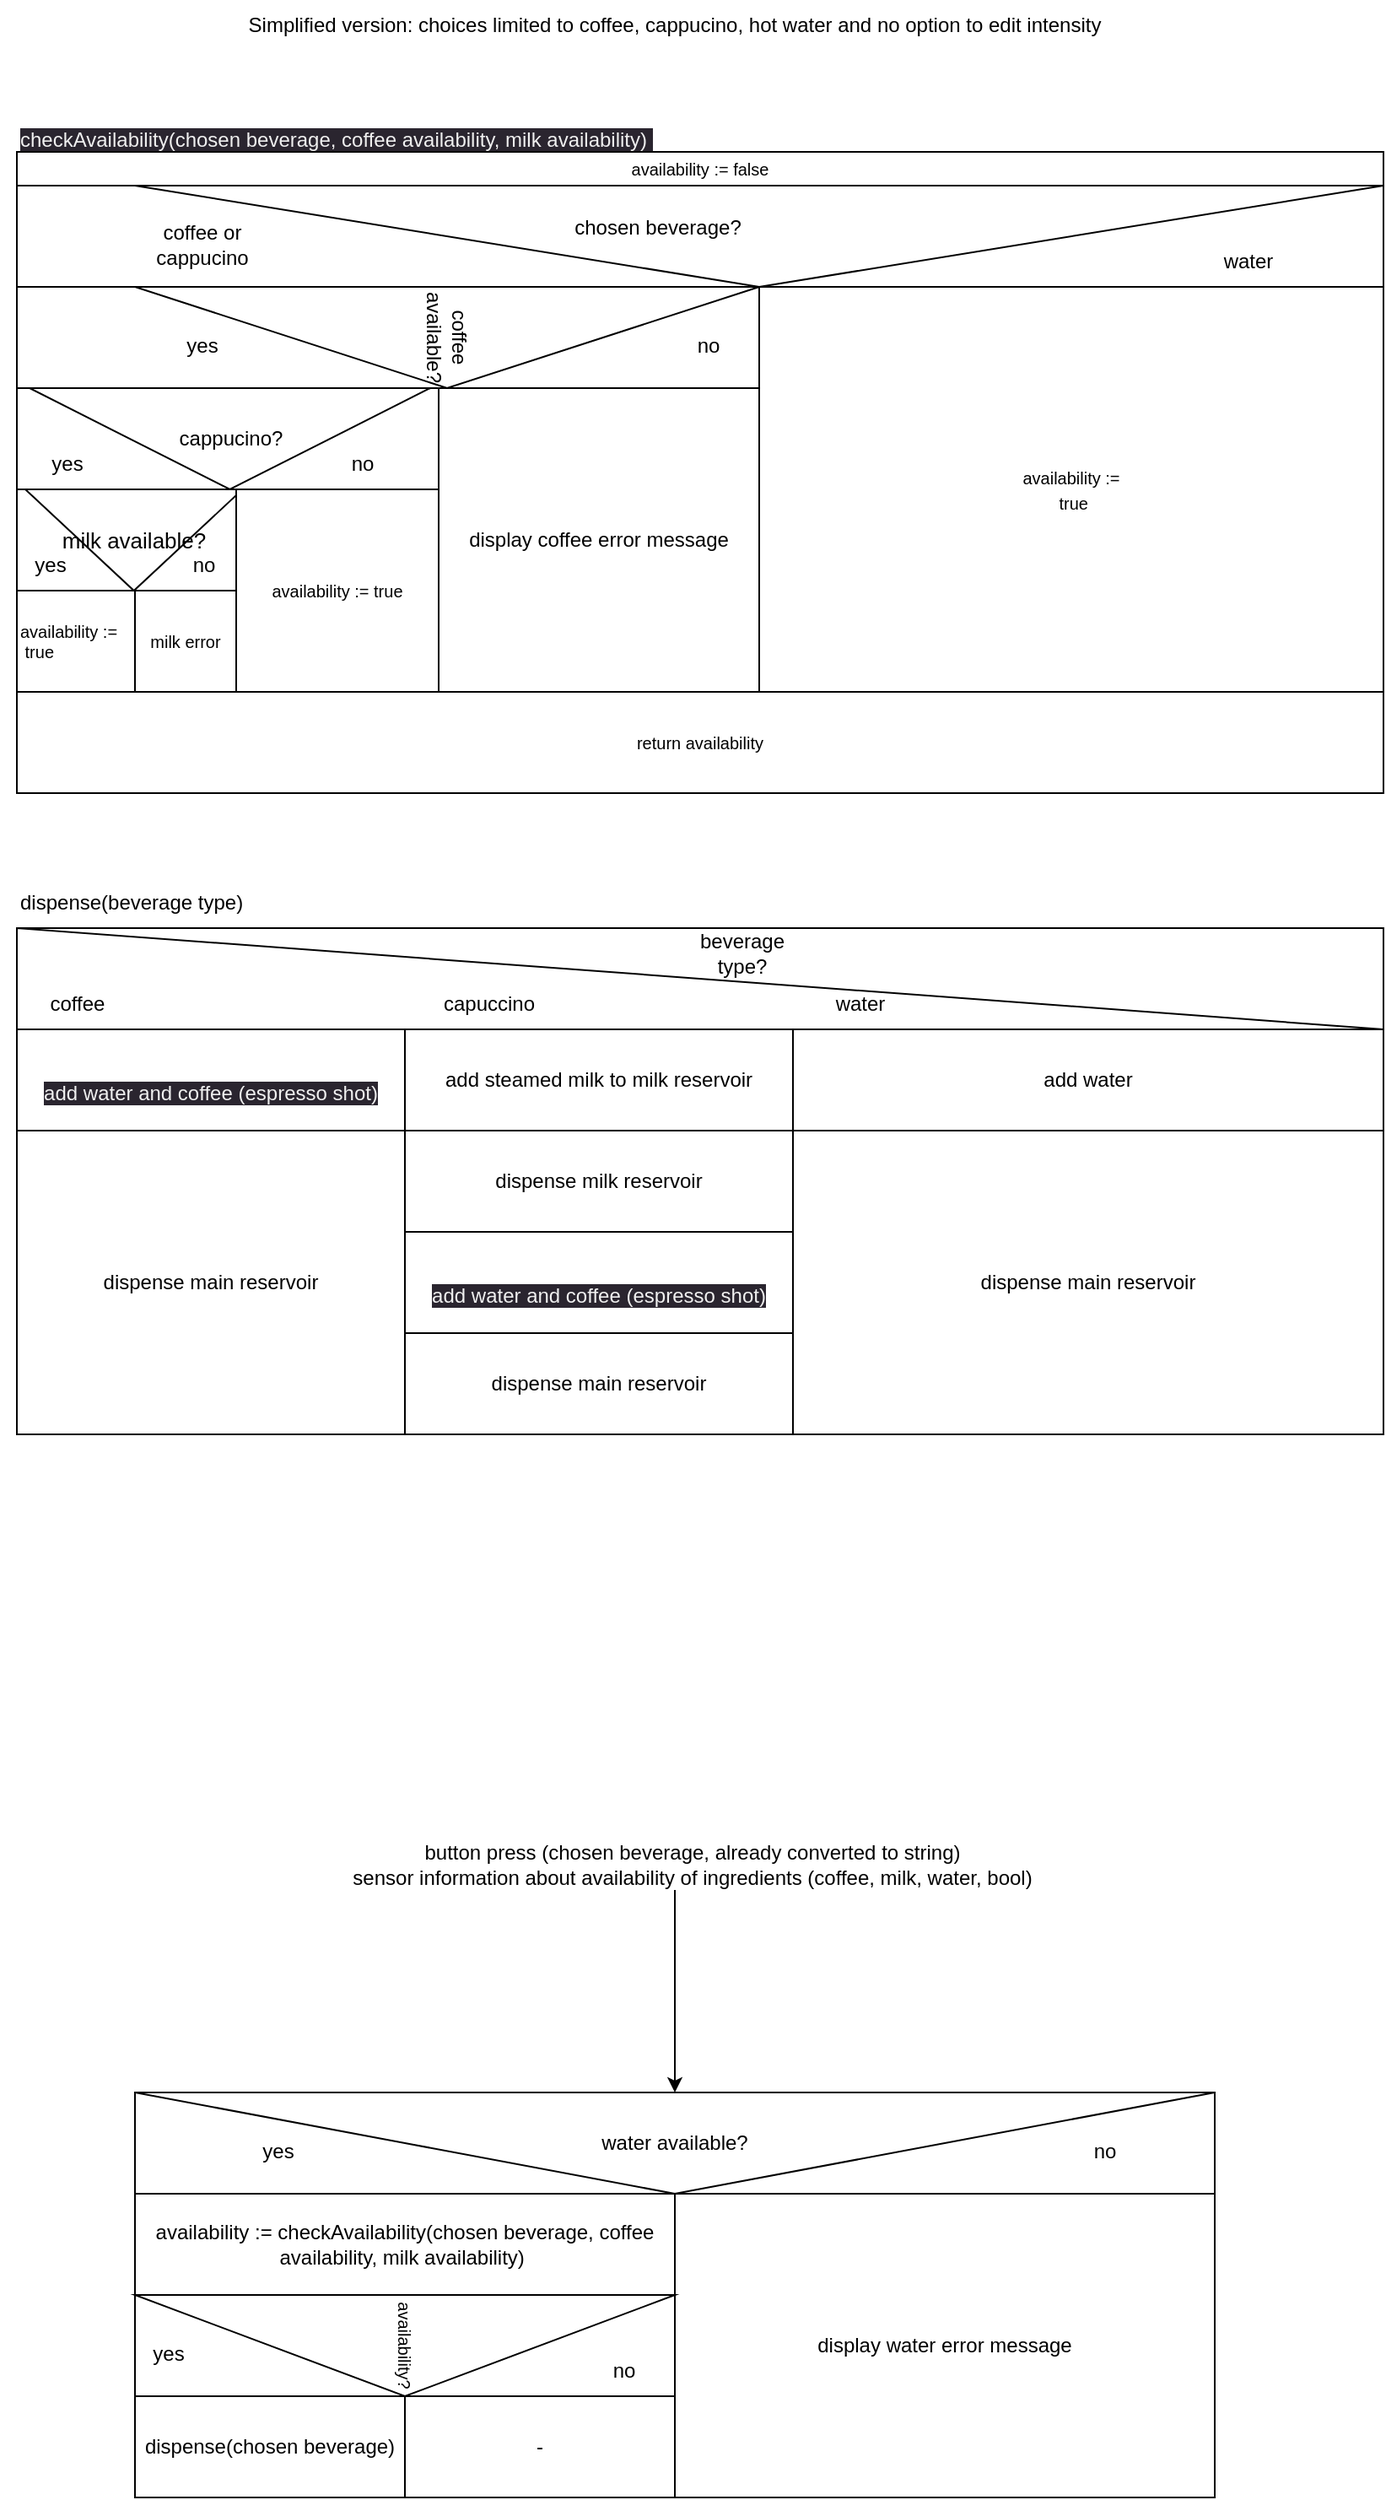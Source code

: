 <mxfile>
    <diagram id="AndmlG8OXz59sX7ShXyj" name="Page-1">
        <mxGraphModel dx="1002" dy="1671" grid="1" gridSize="10" guides="1" tooltips="1" connect="1" arrows="1" fold="1" page="1" pageScale="1" pageWidth="850" pageHeight="1100" background="none" math="0" shadow="0">
            <root>
                <mxCell id="0"/>
                <mxCell id="1" parent="0"/>
                <mxCell id="106" value="" style="rounded=0;whiteSpace=wrap;html=1;" vertex="1" parent="1">
                    <mxGeometry x="10" y="-780" width="130" height="60" as="geometry"/>
                </mxCell>
                <mxCell id="13" style="edgeStyle=none;html=1;endArrow=none;endFill=0;startArrow=classic;startFill=1;exitX=0;exitY=0.5;exitDx=0;exitDy=0;" edge="1" parent="1" source="48">
                    <mxGeometry relative="1" as="geometry">
                        <mxPoint x="400" y="50" as="targetPoint"/>
                    </mxGeometry>
                </mxCell>
                <mxCell id="8" value="availability := checkAvailability(chosen beverage, coffee availability, milk availability)&amp;nbsp;" style="rounded=0;whiteSpace=wrap;html=1;" vertex="1" parent="1">
                    <mxGeometry x="80" y="230" width="320" height="60" as="geometry"/>
                </mxCell>
                <mxCell id="14" value="button press (chosen beverage, already converted to string)&lt;br&gt;sensor information about availability of ingredients (coffee, milk, water, bool)" style="text;html=1;align=center;verticalAlign=middle;resizable=0;points=[];autosize=1;strokeColor=none;fillColor=none;" vertex="1" parent="1">
                    <mxGeometry x="195" y="15" width="430" height="40" as="geometry"/>
                </mxCell>
                <mxCell id="16" value="&lt;br&gt;&lt;span style=&quot;color: rgb(240, 240, 240); font-family: Helvetica; font-size: 12px; font-style: normal; font-variant-ligatures: normal; font-variant-caps: normal; font-weight: 400; letter-spacing: normal; orphans: 2; text-indent: 0px; text-transform: none; widows: 2; word-spacing: 0px; -webkit-text-stroke-width: 0px; background-color: rgb(42, 37, 47); text-decoration-thickness: initial; text-decoration-style: initial; text-decoration-color: initial; float: none; display: inline !important;&quot;&gt;checkAvailability(chosen beverage, coffee availability, milk availability)&amp;nbsp;&lt;/span&gt;&lt;br&gt;" style="text;html=1;strokeColor=none;fillColor=none;align=left;verticalAlign=middle;whiteSpace=wrap;rounded=0;" vertex="1" parent="1">
                    <mxGeometry x="10" y="-1030" width="640" height="70" as="geometry"/>
                </mxCell>
                <mxCell id="47" value="" style="rounded=0;whiteSpace=wrap;html=1;" vertex="1" parent="1">
                    <mxGeometry x="80" y="170" width="640" height="60" as="geometry"/>
                </mxCell>
                <mxCell id="48" value="water available?" style="triangle;whiteSpace=wrap;html=1;rotation=90;horizontal=0;" vertex="1" parent="1">
                    <mxGeometry x="370" y="-120" width="60" height="640" as="geometry"/>
                </mxCell>
                <mxCell id="49" value="yes" style="text;html=1;strokeColor=none;fillColor=none;align=center;verticalAlign=middle;whiteSpace=wrap;rounded=0;" vertex="1" parent="1">
                    <mxGeometry x="135" y="190" width="60" height="30" as="geometry"/>
                </mxCell>
                <mxCell id="50" value="no" style="text;html=1;strokeColor=none;fillColor=none;align=center;verticalAlign=middle;whiteSpace=wrap;rounded=0;" vertex="1" parent="1">
                    <mxGeometry x="625" y="190" width="60" height="30" as="geometry"/>
                </mxCell>
                <mxCell id="52" value="display water error message" style="rounded=0;whiteSpace=wrap;html=1;" vertex="1" parent="1">
                    <mxGeometry x="400" y="230" width="320" height="180" as="geometry"/>
                </mxCell>
                <mxCell id="69" value="" style="rounded=0;whiteSpace=wrap;html=1;" vertex="1" parent="1">
                    <mxGeometry x="10" y="-960" width="810" height="60" as="geometry"/>
                </mxCell>
                <mxCell id="70" value="" style="triangle;whiteSpace=wrap;html=1;rotation=90;" vertex="1" parent="1">
                    <mxGeometry x="420" y="-1300" width="60" height="740" as="geometry"/>
                </mxCell>
                <mxCell id="71" value="Simplified version: choices limited to coffee, cappucino, hot water and no option to edit intensity" style="text;html=1;strokeColor=none;fillColor=none;align=center;verticalAlign=middle;whiteSpace=wrap;rounded=0;" vertex="1" parent="1">
                    <mxGeometry x="90" y="-1070" width="620" height="30" as="geometry"/>
                </mxCell>
                <mxCell id="73" value="chosen beverage?" style="text;html=1;strokeColor=none;fillColor=none;align=center;verticalAlign=middle;whiteSpace=wrap;rounded=0;" vertex="1" parent="1">
                    <mxGeometry x="290" y="-950" width="200" height="30" as="geometry"/>
                </mxCell>
                <mxCell id="74" value="coffee or cappucino" style="text;html=1;strokeColor=none;fillColor=none;align=center;verticalAlign=middle;whiteSpace=wrap;rounded=0;" vertex="1" parent="1">
                    <mxGeometry x="90" y="-940" width="60" height="30" as="geometry"/>
                </mxCell>
                <mxCell id="75" value="water" style="text;html=1;strokeColor=none;fillColor=none;align=center;verticalAlign=middle;whiteSpace=wrap;rounded=0;" vertex="1" parent="1">
                    <mxGeometry x="710" y="-930" width="60" height="30" as="geometry"/>
                </mxCell>
                <mxCell id="90" value="" style="rounded=0;whiteSpace=wrap;html=1;" vertex="1" parent="1">
                    <mxGeometry x="10" y="-900" width="440" height="60" as="geometry"/>
                </mxCell>
                <mxCell id="91" value="&lt;span style=&quot;font-size: 10px; text-align: left;&quot;&gt;availability&amp;nbsp;&lt;/span&gt;&lt;span style=&quot;font-size: 10px; text-align: left;&quot;&gt;:=&lt;/span&gt;&lt;span style=&quot;font-size: 10px; text-align: left;&quot;&gt;&lt;br&gt;&amp;nbsp;true&lt;/span&gt;" style="rounded=0;whiteSpace=wrap;html=1;" vertex="1" parent="1">
                    <mxGeometry x="450" y="-900" width="370" height="240" as="geometry"/>
                </mxCell>
                <mxCell id="92" value="coffee available?" style="triangle;whiteSpace=wrap;html=1;rotation=90;" vertex="1" parent="1">
                    <mxGeometry x="235" y="-1055" width="60" height="370" as="geometry"/>
                </mxCell>
                <mxCell id="95" value="yes" style="text;html=1;strokeColor=none;fillColor=none;align=center;verticalAlign=middle;whiteSpace=wrap;rounded=0;" vertex="1" parent="1">
                    <mxGeometry x="90" y="-880" width="60" height="30" as="geometry"/>
                </mxCell>
                <mxCell id="97" value="" style="rounded=0;whiteSpace=wrap;html=1;" vertex="1" parent="1">
                    <mxGeometry x="10" y="-840" width="250" height="60" as="geometry"/>
                </mxCell>
                <mxCell id="98" value="display coffee error message" style="rounded=0;whiteSpace=wrap;html=1;" vertex="1" parent="1">
                    <mxGeometry x="260" y="-840" width="190" height="180" as="geometry"/>
                </mxCell>
                <mxCell id="99" value="cappucino?" style="triangle;whiteSpace=wrap;html=1;rotation=90;horizontal=0;" vertex="1" parent="1">
                    <mxGeometry x="106.25" y="-928.75" width="60" height="237.5" as="geometry"/>
                </mxCell>
                <mxCell id="101" value="yes" style="text;html=1;strokeColor=none;fillColor=none;align=center;verticalAlign=middle;whiteSpace=wrap;rounded=0;" vertex="1" parent="1">
                    <mxGeometry x="10" y="-810" width="60" height="30" as="geometry"/>
                </mxCell>
                <mxCell id="102" value="no" style="text;html=1;strokeColor=none;fillColor=none;align=center;verticalAlign=middle;whiteSpace=wrap;rounded=0;" vertex="1" parent="1">
                    <mxGeometry x="170" y="-810" width="90" height="30" as="geometry"/>
                </mxCell>
                <mxCell id="104" value="&lt;font style=&quot;font-size: 13px;&quot;&gt;milk available?&lt;/font&gt;" style="triangle;whiteSpace=wrap;html=1;rotation=90;horizontal=0;" vertex="1" parent="1">
                    <mxGeometry x="49.38" y="-814.37" width="60" height="128.75" as="geometry"/>
                </mxCell>
                <mxCell id="105" value="&lt;span style=&quot;font-size: 10px; text-align: left;&quot;&gt;availability := true&lt;/span&gt;" style="rounded=0;whiteSpace=wrap;html=1;" vertex="1" parent="1">
                    <mxGeometry x="140" y="-780" width="120" height="120" as="geometry"/>
                </mxCell>
                <mxCell id="107" value="no" style="text;html=1;strokeColor=none;fillColor=none;align=center;verticalAlign=middle;whiteSpace=wrap;rounded=0;" vertex="1" parent="1">
                    <mxGeometry x="390" y="-880" width="60" height="30" as="geometry"/>
                </mxCell>
                <mxCell id="108" value="availability :=&lt;br&gt;&amp;nbsp;true" style="rounded=0;whiteSpace=wrap;html=1;fontSize=10;align=left;" vertex="1" parent="1">
                    <mxGeometry x="10" y="-720" width="130" height="60" as="geometry"/>
                </mxCell>
                <mxCell id="110" value="yes" style="text;html=1;strokeColor=none;fillColor=none;align=center;verticalAlign=middle;whiteSpace=wrap;rounded=0;" vertex="1" parent="1">
                    <mxGeometry y="-750" width="60" height="30" as="geometry"/>
                </mxCell>
                <mxCell id="111" value="no" style="text;html=1;strokeColor=none;fillColor=none;align=center;verticalAlign=middle;whiteSpace=wrap;rounded=0;" vertex="1" parent="1">
                    <mxGeometry x="76.25" y="-750" width="90" height="30" as="geometry"/>
                </mxCell>
                <mxCell id="112" value="milk error" style="rounded=0;whiteSpace=wrap;html=1;fontSize=10;" vertex="1" parent="1">
                    <mxGeometry x="80" y="-720" width="60" height="60" as="geometry"/>
                </mxCell>
                <mxCell id="113" value="return availability" style="rounded=0;whiteSpace=wrap;html=1;fontSize=10;" vertex="1" parent="1">
                    <mxGeometry x="10" y="-660" width="810" height="60" as="geometry"/>
                </mxCell>
                <mxCell id="114" value="availability := false" style="rounded=0;whiteSpace=wrap;html=1;fontSize=10;" vertex="1" parent="1">
                    <mxGeometry x="10" y="-980" width="810" height="20" as="geometry"/>
                </mxCell>
                <mxCell id="115" value="" style="rounded=0;whiteSpace=wrap;html=1;fontSize=10;" vertex="1" parent="1">
                    <mxGeometry x="80" y="290" width="320" height="60" as="geometry"/>
                </mxCell>
                <mxCell id="116" value="availability?" style="triangle;whiteSpace=wrap;html=1;fontSize=10;rotation=90;" vertex="1" parent="1">
                    <mxGeometry x="210" y="160" width="60" height="320" as="geometry"/>
                </mxCell>
                <mxCell id="117" value="yes" style="text;html=1;strokeColor=none;fillColor=none;align=center;verticalAlign=middle;whiteSpace=wrap;rounded=0;" vertex="1" parent="1">
                    <mxGeometry x="70" y="310" width="60" height="30" as="geometry"/>
                </mxCell>
                <mxCell id="118" value="no" style="text;html=1;strokeColor=none;fillColor=none;align=center;verticalAlign=middle;whiteSpace=wrap;rounded=0;" vertex="1" parent="1">
                    <mxGeometry x="340" y="320" width="60" height="30" as="geometry"/>
                </mxCell>
                <mxCell id="119" value="-" style="rounded=0;whiteSpace=wrap;html=1;" vertex="1" parent="1">
                    <mxGeometry x="240" y="350" width="160" height="60" as="geometry"/>
                </mxCell>
                <mxCell id="120" value="dispense(chosen beverage)" style="rounded=0;whiteSpace=wrap;html=1;" vertex="1" parent="1">
                    <mxGeometry x="80" y="350" width="160" height="60" as="geometry"/>
                </mxCell>
                <mxCell id="121" value="" style="rounded=0;whiteSpace=wrap;html=1;fontSize=10;" vertex="1" parent="1">
                    <mxGeometry x="10" y="-520" width="810" height="60" as="geometry"/>
                </mxCell>
                <mxCell id="122" value="dispense(beverage type)" style="text;html=1;strokeColor=none;fillColor=none;align=left;verticalAlign=middle;whiteSpace=wrap;rounded=0;fontSize=12;" vertex="1" parent="1">
                    <mxGeometry x="10" y="-550" width="440" height="30" as="geometry"/>
                </mxCell>
                <mxCell id="128" value="" style="verticalLabelPosition=bottom;verticalAlign=top;html=1;shape=mxgraph.basic.orthogonal_triangle" vertex="1" parent="1">
                    <mxGeometry x="10" y="-520" width="810" height="60" as="geometry"/>
                </mxCell>
                <mxCell id="129" value="water" style="text;html=1;strokeColor=none;fillColor=none;align=center;verticalAlign=middle;whiteSpace=wrap;rounded=0;fontSize=12;" vertex="1" parent="1">
                    <mxGeometry x="480" y="-490" width="60" height="30" as="geometry"/>
                </mxCell>
                <mxCell id="130" value="coffee" style="text;html=1;strokeColor=none;fillColor=none;align=center;verticalAlign=middle;whiteSpace=wrap;rounded=0;fontSize=12;" vertex="1" parent="1">
                    <mxGeometry x="16.25" y="-490" width="60" height="30" as="geometry"/>
                </mxCell>
                <mxCell id="131" value="capuccino" style="text;html=1;strokeColor=none;fillColor=none;align=center;verticalAlign=middle;whiteSpace=wrap;rounded=0;fontSize=12;" vertex="1" parent="1">
                    <mxGeometry x="260" y="-490" width="60" height="30" as="geometry"/>
                </mxCell>
                <mxCell id="132" value="&lt;br&gt;&lt;span style=&quot;color: rgb(240, 240, 240); font-family: Helvetica; font-size: 12px; font-style: normal; font-variant-ligatures: normal; font-variant-caps: normal; font-weight: 400; letter-spacing: normal; orphans: 2; text-align: center; text-indent: 0px; text-transform: none; widows: 2; word-spacing: 0px; -webkit-text-stroke-width: 0px; background-color: rgb(42, 37, 47); text-decoration-thickness: initial; text-decoration-style: initial; text-decoration-color: initial; float: none; display: inline !important;&quot;&gt;add water and coffee (espresso shot)&lt;/span&gt;&lt;br&gt;" style="rounded=0;whiteSpace=wrap;html=1;fontSize=12;" vertex="1" parent="1">
                    <mxGeometry x="10" y="-460" width="230" height="60" as="geometry"/>
                </mxCell>
                <mxCell id="133" value="add steamed milk to milk reservoir" style="rounded=0;whiteSpace=wrap;html=1;fontSize=12;" vertex="1" parent="1">
                    <mxGeometry x="240" y="-460" width="230" height="60" as="geometry"/>
                </mxCell>
                <mxCell id="134" value="add water" style="rounded=0;whiteSpace=wrap;html=1;fontSize=12;" vertex="1" parent="1">
                    <mxGeometry x="470" y="-460" width="350" height="60" as="geometry"/>
                </mxCell>
                <mxCell id="137" value="dispense main reservoir" style="rounded=0;whiteSpace=wrap;html=1;fontSize=12;" vertex="1" parent="1">
                    <mxGeometry x="470" y="-400" width="350" height="180" as="geometry"/>
                </mxCell>
                <mxCell id="138" value="dispense milk reservoir" style="rounded=0;whiteSpace=wrap;html=1;fontSize=12;" vertex="1" parent="1">
                    <mxGeometry x="240" y="-400" width="230" height="60" as="geometry"/>
                </mxCell>
                <mxCell id="140" value="dispense main reservoir" style="rounded=0;whiteSpace=wrap;html=1;fontSize=12;" vertex="1" parent="1">
                    <mxGeometry x="240" y="-280" width="230" height="60" as="geometry"/>
                </mxCell>
                <mxCell id="142" value="dispense main reservoir" style="rounded=0;whiteSpace=wrap;html=1;fontSize=12;" vertex="1" parent="1">
                    <mxGeometry x="10" y="-400" width="230" height="180" as="geometry"/>
                </mxCell>
                <mxCell id="143" value="&lt;br&gt;&lt;span style=&quot;color: rgb(240, 240, 240); font-family: Helvetica; font-size: 12px; font-style: normal; font-variant-ligatures: normal; font-variant-caps: normal; font-weight: 400; letter-spacing: normal; orphans: 2; text-align: center; text-indent: 0px; text-transform: none; widows: 2; word-spacing: 0px; -webkit-text-stroke-width: 0px; background-color: rgb(42, 37, 47); text-decoration-thickness: initial; text-decoration-style: initial; text-decoration-color: initial; float: none; display: inline !important;&quot;&gt;add water and coffee (espresso shot)&lt;/span&gt;&lt;br&gt;" style="rounded=0;whiteSpace=wrap;html=1;fontSize=12;" vertex="1" parent="1">
                    <mxGeometry x="240" y="-340" width="230" height="60" as="geometry"/>
                </mxCell>
                <mxCell id="146" value="beverage type?" style="text;html=1;strokeColor=none;fillColor=none;align=center;verticalAlign=middle;whiteSpace=wrap;rounded=0;fontSize=12;" vertex="1" parent="1">
                    <mxGeometry x="410" y="-520" width="60" height="30" as="geometry"/>
                </mxCell>
            </root>
        </mxGraphModel>
    </diagram>
</mxfile>